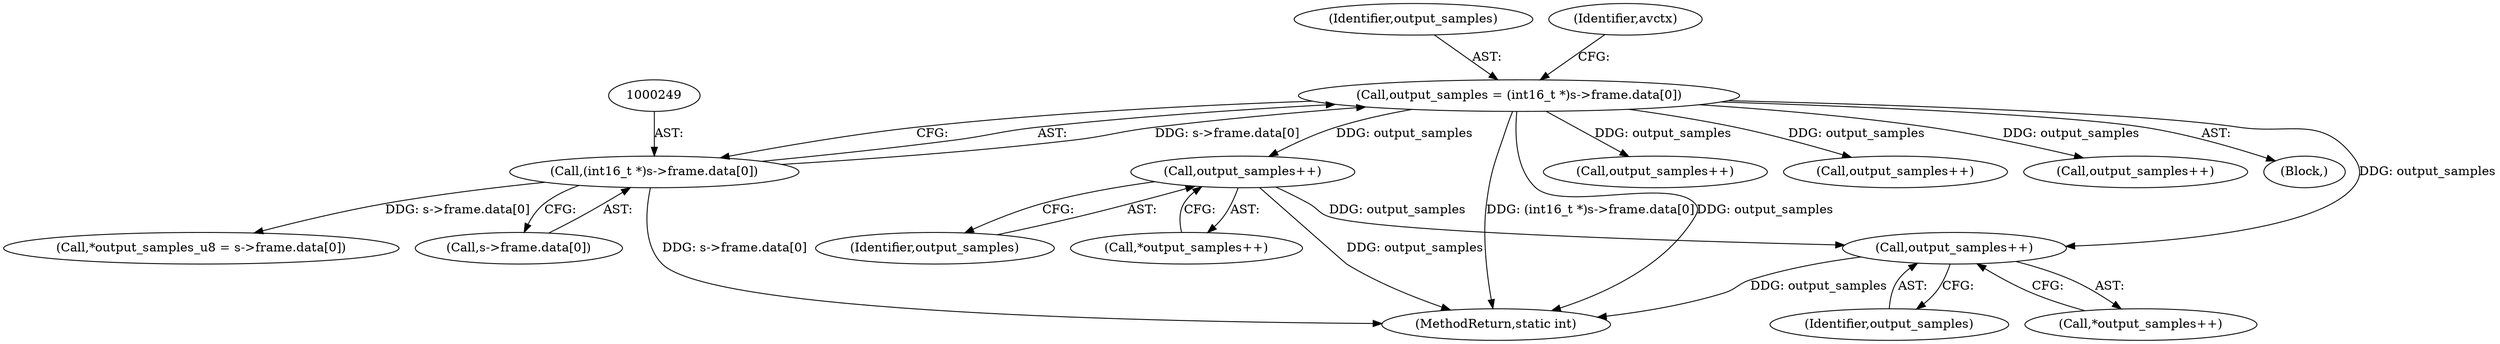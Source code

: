 digraph "0_libav_ce7aee9b733134649a6ce2fa743e51733f33e67e@pointer" {
"1000366" [label="(Call,output_samples++)"];
"1000246" [label="(Call,output_samples = (int16_t *)s->frame.data[0])"];
"1000248" [label="(Call,(int16_t *)s->frame.data[0])"];
"1000398" [label="(Call,output_samples++)"];
"1000665" [label="(Call,output_samples++)"];
"1000365" [label="(Call,*output_samples++)"];
"1000398" [label="(Call,output_samples++)"];
"1000330" [label="(Call,output_samples++)"];
"1000250" [label="(Call,s->frame.data[0])"];
"1000367" [label="(Identifier,output_samples)"];
"1000523" [label="(Call,*output_samples_u8 = s->frame.data[0])"];
"1000366" [label="(Call,output_samples++)"];
"1000247" [label="(Identifier,output_samples)"];
"1000248" [label="(Call,(int16_t *)s->frame.data[0])"];
"1000246" [label="(Call,output_samples = (int16_t *)s->frame.data[0])"];
"1000505" [label="(Call,output_samples++)"];
"1000690" [label="(MethodReturn,static int)"];
"1000397" [label="(Call,*output_samples++)"];
"1000399" [label="(Identifier,output_samples)"];
"1000260" [label="(Identifier,avctx)"];
"1000114" [label="(Block,)"];
"1000366" -> "1000365"  [label="AST: "];
"1000366" -> "1000367"  [label="CFG: "];
"1000367" -> "1000366"  [label="AST: "];
"1000365" -> "1000366"  [label="CFG: "];
"1000366" -> "1000690"  [label="DDG: output_samples"];
"1000246" -> "1000366"  [label="DDG: output_samples"];
"1000366" -> "1000398"  [label="DDG: output_samples"];
"1000246" -> "1000114"  [label="AST: "];
"1000246" -> "1000248"  [label="CFG: "];
"1000247" -> "1000246"  [label="AST: "];
"1000248" -> "1000246"  [label="AST: "];
"1000260" -> "1000246"  [label="CFG: "];
"1000246" -> "1000690"  [label="DDG: (int16_t *)s->frame.data[0]"];
"1000246" -> "1000690"  [label="DDG: output_samples"];
"1000248" -> "1000246"  [label="DDG: s->frame.data[0]"];
"1000246" -> "1000330"  [label="DDG: output_samples"];
"1000246" -> "1000398"  [label="DDG: output_samples"];
"1000246" -> "1000505"  [label="DDG: output_samples"];
"1000246" -> "1000665"  [label="DDG: output_samples"];
"1000248" -> "1000250"  [label="CFG: "];
"1000249" -> "1000248"  [label="AST: "];
"1000250" -> "1000248"  [label="AST: "];
"1000248" -> "1000690"  [label="DDG: s->frame.data[0]"];
"1000248" -> "1000523"  [label="DDG: s->frame.data[0]"];
"1000398" -> "1000397"  [label="AST: "];
"1000398" -> "1000399"  [label="CFG: "];
"1000399" -> "1000398"  [label="AST: "];
"1000397" -> "1000398"  [label="CFG: "];
"1000398" -> "1000690"  [label="DDG: output_samples"];
}

